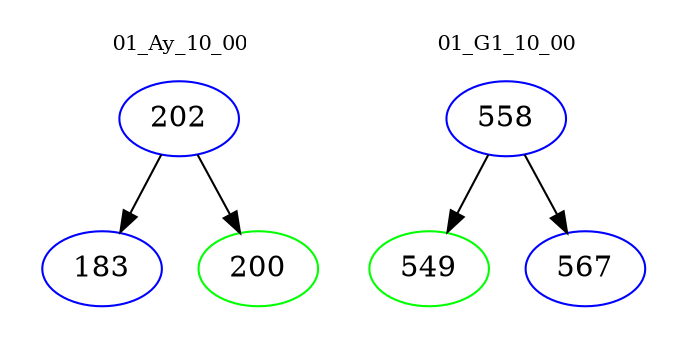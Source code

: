 digraph{
subgraph cluster_0 {
color = white
label = "01_Ay_10_00";
fontsize=10;
T0_202 [label="202", color="blue"]
T0_202 -> T0_183 [color="black"]
T0_183 [label="183", color="blue"]
T0_202 -> T0_200 [color="black"]
T0_200 [label="200", color="green"]
}
subgraph cluster_1 {
color = white
label = "01_G1_10_00";
fontsize=10;
T1_558 [label="558", color="blue"]
T1_558 -> T1_549 [color="black"]
T1_549 [label="549", color="green"]
T1_558 -> T1_567 [color="black"]
T1_567 [label="567", color="blue"]
}
}
